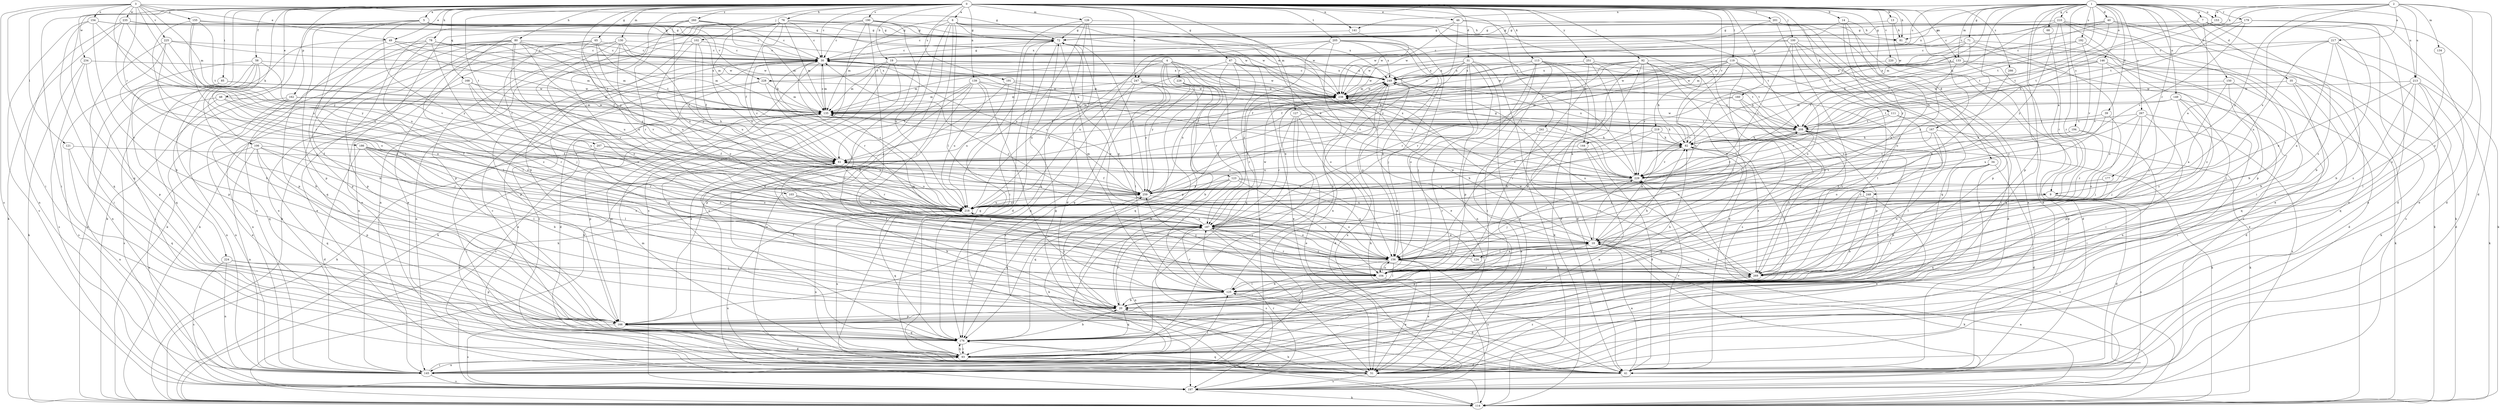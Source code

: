 strict digraph  {
0;
1;
2;
3;
4;
5;
6;
7;
9;
10;
13;
14;
19;
20;
30;
31;
34;
35;
39;
40;
41;
46;
48;
49;
51;
58;
61;
65;
67;
68;
71;
72;
76;
78;
80;
81;
82;
85;
92;
93;
100;
102;
103;
104;
106;
111;
113;
114;
119;
121;
123;
124;
125;
126;
127;
130;
133;
134;
135;
139;
141;
144;
145;
146;
149;
150;
153;
154;
155;
156;
160;
162;
166;
167;
168;
176;
177;
179;
186;
187;
190;
191;
192;
194;
197;
201;
205;
207;
208;
210;
213;
217;
218;
219;
220;
224;
225;
226;
228;
229;
234;
235;
238;
241;
247;
248;
249;
251;
259;
260;
266;
267;
269;
0 -> 5  [label=a];
0 -> 6  [label=a];
0 -> 13  [label=b];
0 -> 14  [label=b];
0 -> 19  [label=b];
0 -> 30  [label=c];
0 -> 31  [label=d];
0 -> 34  [label=d];
0 -> 46  [label=e];
0 -> 48  [label=e];
0 -> 49  [label=e];
0 -> 58  [label=f];
0 -> 65  [label=g];
0 -> 67  [label=g];
0 -> 76  [label=h];
0 -> 78  [label=h];
0 -> 80  [label=h];
0 -> 81  [label=h];
0 -> 85  [label=i];
0 -> 92  [label=i];
0 -> 93  [label=i];
0 -> 100  [label=j];
0 -> 102  [label=j];
0 -> 103  [label=j];
0 -> 106  [label=k];
0 -> 111  [label=k];
0 -> 113  [label=k];
0 -> 119  [label=l];
0 -> 126  [label=m];
0 -> 127  [label=m];
0 -> 130  [label=m];
0 -> 133  [label=m];
0 -> 139  [label=n];
0 -> 141  [label=n];
0 -> 160  [label=p];
0 -> 162  [label=p];
0 -> 167  [label=q];
0 -> 168  [label=q];
0 -> 176  [label=q];
0 -> 190  [label=s];
0 -> 191  [label=s];
0 -> 201  [label=t];
0 -> 205  [label=t];
0 -> 207  [label=t];
0 -> 219  [label=v];
0 -> 220  [label=v];
0 -> 224  [label=v];
0 -> 234  [label=w];
0 -> 241  [label=x];
0 -> 247  [label=x];
0 -> 251  [label=y];
0 -> 259  [label=y];
0 -> 260  [label=z];
0 -> 266  [label=z];
1 -> 7  [label=a];
1 -> 9  [label=a];
1 -> 30  [label=c];
1 -> 35  [label=d];
1 -> 39  [label=d];
1 -> 40  [label=d];
1 -> 61  [label=f];
1 -> 68  [label=g];
1 -> 71  [label=g];
1 -> 133  [label=m];
1 -> 141  [label=n];
1 -> 144  [label=n];
1 -> 146  [label=o];
1 -> 149  [label=o];
1 -> 150  [label=o];
1 -> 153  [label=o];
1 -> 166  [label=p];
1 -> 177  [label=r];
1 -> 179  [label=r];
1 -> 192  [label=s];
1 -> 194  [label=s];
1 -> 208  [label=t];
1 -> 210  [label=u];
1 -> 213  [label=u];
1 -> 247  [label=x];
1 -> 267  [label=z];
2 -> 41  [label=d];
2 -> 81  [label=h];
2 -> 134  [label=m];
2 -> 153  [label=o];
2 -> 208  [label=t];
2 -> 213  [label=u];
2 -> 217  [label=u];
2 -> 248  [label=x];
2 -> 259  [label=y];
2 -> 269  [label=z];
3 -> 49  [label=e];
3 -> 72  [label=g];
3 -> 93  [label=i];
3 -> 121  [label=l];
3 -> 135  [label=m];
3 -> 154  [label=o];
3 -> 155  [label=o];
3 -> 186  [label=r];
3 -> 197  [label=s];
3 -> 218  [label=u];
3 -> 225  [label=v];
3 -> 235  [label=w];
3 -> 259  [label=y];
4 -> 51  [label=e];
4 -> 123  [label=l];
4 -> 135  [label=m];
4 -> 156  [label=o];
4 -> 176  [label=q];
4 -> 187  [label=r];
4 -> 218  [label=u];
4 -> 226  [label=v];
4 -> 228  [label=v];
4 -> 259  [label=y];
5 -> 72  [label=g];
5 -> 104  [label=j];
5 -> 114  [label=k];
5 -> 135  [label=m];
5 -> 166  [label=p];
5 -> 228  [label=v];
5 -> 238  [label=w];
5 -> 259  [label=y];
6 -> 9  [label=a];
6 -> 20  [label=b];
6 -> 72  [label=g];
6 -> 81  [label=h];
6 -> 104  [label=j];
6 -> 124  [label=l];
6 -> 135  [label=m];
6 -> 144  [label=n];
6 -> 176  [label=q];
6 -> 197  [label=s];
6 -> 248  [label=x];
7 -> 9  [label=a];
7 -> 20  [label=b];
7 -> 41  [label=d];
7 -> 72  [label=g];
7 -> 208  [label=t];
7 -> 269  [label=z];
9 -> 41  [label=d];
9 -> 187  [label=r];
9 -> 197  [label=s];
9 -> 218  [label=u];
10 -> 30  [label=c];
10 -> 114  [label=k];
10 -> 124  [label=l];
10 -> 156  [label=o];
10 -> 166  [label=p];
10 -> 197  [label=s];
10 -> 229  [label=v];
10 -> 238  [label=w];
10 -> 269  [label=z];
13 -> 72  [label=g];
13 -> 81  [label=h];
13 -> 238  [label=w];
14 -> 10  [label=a];
14 -> 61  [label=f];
14 -> 81  [label=h];
14 -> 156  [label=o];
14 -> 259  [label=y];
19 -> 51  [label=e];
19 -> 82  [label=h];
19 -> 114  [label=k];
19 -> 135  [label=m];
19 -> 176  [label=q];
19 -> 249  [label=x];
20 -> 61  [label=f];
20 -> 82  [label=h];
20 -> 166  [label=p];
20 -> 176  [label=q];
20 -> 187  [label=r];
20 -> 259  [label=y];
30 -> 72  [label=g];
30 -> 114  [label=k];
30 -> 135  [label=m];
30 -> 145  [label=n];
30 -> 166  [label=p];
30 -> 187  [label=r];
30 -> 229  [label=v];
30 -> 238  [label=w];
30 -> 249  [label=x];
31 -> 41  [label=d];
31 -> 51  [label=e];
31 -> 104  [label=j];
31 -> 135  [label=m];
31 -> 145  [label=n];
31 -> 156  [label=o];
31 -> 218  [label=u];
31 -> 238  [label=w];
31 -> 249  [label=x];
34 -> 20  [label=b];
34 -> 41  [label=d];
34 -> 145  [label=n];
34 -> 156  [label=o];
34 -> 229  [label=v];
35 -> 41  [label=d];
35 -> 51  [label=e];
35 -> 176  [label=q];
35 -> 238  [label=w];
39 -> 104  [label=j];
39 -> 208  [label=t];
39 -> 218  [label=u];
40 -> 30  [label=c];
40 -> 51  [label=e];
40 -> 72  [label=g];
40 -> 114  [label=k];
40 -> 135  [label=m];
40 -> 208  [label=t];
41 -> 10  [label=a];
41 -> 72  [label=g];
41 -> 125  [label=l];
41 -> 135  [label=m];
41 -> 218  [label=u];
41 -> 229  [label=v];
46 -> 51  [label=e];
46 -> 72  [label=g];
46 -> 156  [label=o];
46 -> 238  [label=w];
46 -> 259  [label=y];
48 -> 10  [label=a];
48 -> 135  [label=m];
48 -> 145  [label=n];
48 -> 187  [label=r];
48 -> 197  [label=s];
49 -> 30  [label=c];
49 -> 61  [label=f];
49 -> 114  [label=k];
49 -> 135  [label=m];
49 -> 166  [label=p];
51 -> 30  [label=c];
51 -> 72  [label=g];
51 -> 176  [label=q];
51 -> 197  [label=s];
51 -> 269  [label=z];
58 -> 10  [label=a];
58 -> 20  [label=b];
58 -> 61  [label=f];
58 -> 145  [label=n];
58 -> 166  [label=p];
58 -> 176  [label=q];
58 -> 249  [label=x];
61 -> 30  [label=c];
61 -> 41  [label=d];
61 -> 187  [label=r];
61 -> 218  [label=u];
61 -> 229  [label=v];
65 -> 30  [label=c];
65 -> 104  [label=j];
65 -> 114  [label=k];
65 -> 208  [label=t];
65 -> 218  [label=u];
65 -> 259  [label=y];
67 -> 51  [label=e];
67 -> 145  [label=n];
67 -> 166  [label=p];
67 -> 176  [label=q];
67 -> 218  [label=u];
67 -> 229  [label=v];
67 -> 249  [label=x];
68 -> 187  [label=r];
71 -> 30  [label=c];
71 -> 61  [label=f];
71 -> 135  [label=m];
71 -> 156  [label=o];
71 -> 238  [label=w];
71 -> 269  [label=z];
72 -> 30  [label=c];
72 -> 41  [label=d];
72 -> 93  [label=i];
72 -> 125  [label=l];
72 -> 156  [label=o];
72 -> 259  [label=y];
76 -> 30  [label=c];
76 -> 51  [label=e];
76 -> 61  [label=f];
76 -> 72  [label=g];
76 -> 82  [label=h];
76 -> 135  [label=m];
76 -> 166  [label=p];
76 -> 218  [label=u];
76 -> 238  [label=w];
78 -> 20  [label=b];
78 -> 30  [label=c];
78 -> 125  [label=l];
78 -> 135  [label=m];
78 -> 166  [label=p];
78 -> 238  [label=w];
78 -> 269  [label=z];
80 -> 30  [label=c];
80 -> 114  [label=k];
80 -> 125  [label=l];
80 -> 135  [label=m];
80 -> 145  [label=n];
80 -> 156  [label=o];
80 -> 166  [label=p];
80 -> 176  [label=q];
80 -> 208  [label=t];
80 -> 218  [label=u];
80 -> 259  [label=y];
81 -> 114  [label=k];
82 -> 61  [label=f];
82 -> 125  [label=l];
82 -> 229  [label=v];
82 -> 249  [label=x];
82 -> 269  [label=z];
85 -> 93  [label=i];
85 -> 135  [label=m];
85 -> 197  [label=s];
85 -> 238  [label=w];
92 -> 20  [label=b];
92 -> 41  [label=d];
92 -> 61  [label=f];
92 -> 82  [label=h];
92 -> 156  [label=o];
92 -> 187  [label=r];
92 -> 197  [label=s];
92 -> 229  [label=v];
92 -> 238  [label=w];
92 -> 249  [label=x];
92 -> 269  [label=z];
93 -> 30  [label=c];
93 -> 41  [label=d];
93 -> 51  [label=e];
93 -> 82  [label=h];
93 -> 145  [label=n];
93 -> 176  [label=q];
93 -> 218  [label=u];
100 -> 30  [label=c];
100 -> 93  [label=i];
100 -> 156  [label=o];
100 -> 176  [label=q];
100 -> 197  [label=s];
100 -> 229  [label=v];
100 -> 238  [label=w];
100 -> 269  [label=z];
102 -> 30  [label=c];
102 -> 61  [label=f];
102 -> 145  [label=n];
102 -> 156  [label=o];
102 -> 218  [label=u];
103 -> 10  [label=a];
103 -> 20  [label=b];
103 -> 218  [label=u];
104 -> 51  [label=e];
104 -> 61  [label=f];
104 -> 82  [label=h];
104 -> 156  [label=o];
104 -> 187  [label=r];
104 -> 259  [label=y];
106 -> 61  [label=f];
106 -> 125  [label=l];
106 -> 145  [label=n];
106 -> 166  [label=p];
106 -> 176  [label=q];
106 -> 187  [label=r];
106 -> 197  [label=s];
111 -> 197  [label=s];
111 -> 208  [label=t];
111 -> 229  [label=v];
111 -> 269  [label=z];
113 -> 41  [label=d];
113 -> 61  [label=f];
113 -> 93  [label=i];
113 -> 104  [label=j];
113 -> 114  [label=k];
113 -> 166  [label=p];
113 -> 208  [label=t];
113 -> 249  [label=x];
114 -> 10  [label=a];
114 -> 20  [label=b];
114 -> 218  [label=u];
114 -> 229  [label=v];
119 -> 10  [label=a];
119 -> 41  [label=d];
119 -> 104  [label=j];
119 -> 125  [label=l];
119 -> 187  [label=r];
119 -> 238  [label=w];
119 -> 249  [label=x];
119 -> 259  [label=y];
121 -> 61  [label=f];
121 -> 145  [label=n];
121 -> 176  [label=q];
123 -> 10  [label=a];
123 -> 104  [label=j];
123 -> 114  [label=k];
123 -> 125  [label=l];
123 -> 156  [label=o];
123 -> 176  [label=q];
123 -> 259  [label=y];
124 -> 10  [label=a];
124 -> 135  [label=m];
125 -> 20  [label=b];
125 -> 41  [label=d];
125 -> 187  [label=r];
125 -> 249  [label=x];
126 -> 41  [label=d];
126 -> 72  [label=g];
126 -> 93  [label=i];
126 -> 176  [label=q];
126 -> 208  [label=t];
126 -> 218  [label=u];
127 -> 41  [label=d];
127 -> 51  [label=e];
127 -> 82  [label=h];
127 -> 93  [label=i];
127 -> 187  [label=r];
127 -> 208  [label=t];
130 -> 30  [label=c];
130 -> 51  [label=e];
130 -> 61  [label=f];
130 -> 145  [label=n];
130 -> 187  [label=r];
130 -> 218  [label=u];
130 -> 238  [label=w];
130 -> 269  [label=z];
133 -> 51  [label=e];
133 -> 82  [label=h];
133 -> 114  [label=k];
133 -> 176  [label=q];
133 -> 238  [label=w];
133 -> 249  [label=x];
133 -> 259  [label=y];
134 -> 269  [label=z];
135 -> 30  [label=c];
135 -> 114  [label=k];
135 -> 166  [label=p];
135 -> 197  [label=s];
135 -> 208  [label=t];
135 -> 238  [label=w];
135 -> 249  [label=x];
139 -> 51  [label=e];
139 -> 61  [label=f];
139 -> 125  [label=l];
139 -> 135  [label=m];
139 -> 166  [label=p];
139 -> 218  [label=u];
139 -> 229  [label=v];
139 -> 238  [label=w];
141 -> 30  [label=c];
141 -> 238  [label=w];
144 -> 41  [label=d];
144 -> 61  [label=f];
144 -> 145  [label=n];
145 -> 93  [label=i];
145 -> 125  [label=l];
145 -> 187  [label=r];
145 -> 197  [label=s];
146 -> 20  [label=b];
146 -> 82  [label=h];
146 -> 104  [label=j];
146 -> 229  [label=v];
146 -> 238  [label=w];
146 -> 249  [label=x];
149 -> 41  [label=d];
149 -> 93  [label=i];
149 -> 135  [label=m];
149 -> 145  [label=n];
149 -> 208  [label=t];
149 -> 269  [label=z];
150 -> 10  [label=a];
150 -> 104  [label=j];
150 -> 114  [label=k];
150 -> 238  [label=w];
153 -> 72  [label=g];
153 -> 145  [label=n];
153 -> 208  [label=t];
154 -> 20  [label=b];
154 -> 72  [label=g];
154 -> 176  [label=q];
154 -> 197  [label=s];
154 -> 238  [label=w];
154 -> 259  [label=y];
155 -> 30  [label=c];
155 -> 72  [label=g];
155 -> 104  [label=j];
155 -> 156  [label=o];
155 -> 208  [label=t];
155 -> 218  [label=u];
156 -> 20  [label=b];
156 -> 51  [label=e];
156 -> 72  [label=g];
156 -> 104  [label=j];
156 -> 125  [label=l];
156 -> 197  [label=s];
156 -> 269  [label=z];
160 -> 104  [label=j];
160 -> 135  [label=m];
160 -> 166  [label=p];
160 -> 229  [label=v];
160 -> 269  [label=z];
162 -> 51  [label=e];
162 -> 61  [label=f];
162 -> 82  [label=h];
162 -> 135  [label=m];
162 -> 145  [label=n];
162 -> 176  [label=q];
166 -> 41  [label=d];
166 -> 135  [label=m];
166 -> 176  [label=q];
166 -> 197  [label=s];
167 -> 82  [label=h];
167 -> 114  [label=k];
167 -> 125  [label=l];
167 -> 156  [label=o];
167 -> 229  [label=v];
168 -> 145  [label=n];
168 -> 187  [label=r];
168 -> 218  [label=u];
168 -> 229  [label=v];
168 -> 238  [label=w];
176 -> 20  [label=b];
176 -> 93  [label=i];
176 -> 208  [label=t];
177 -> 156  [label=o];
177 -> 259  [label=y];
179 -> 30  [label=c];
179 -> 41  [label=d];
179 -> 51  [label=e];
179 -> 72  [label=g];
179 -> 82  [label=h];
179 -> 229  [label=v];
186 -> 20  [label=b];
186 -> 41  [label=d];
186 -> 61  [label=f];
186 -> 125  [label=l];
186 -> 156  [label=o];
186 -> 187  [label=r];
186 -> 269  [label=z];
187 -> 10  [label=a];
187 -> 51  [label=e];
187 -> 104  [label=j];
187 -> 145  [label=n];
187 -> 197  [label=s];
187 -> 218  [label=u];
187 -> 238  [label=w];
187 -> 249  [label=x];
187 -> 269  [label=z];
190 -> 20  [label=b];
190 -> 30  [label=c];
190 -> 72  [label=g];
190 -> 104  [label=j];
190 -> 145  [label=n];
190 -> 197  [label=s];
190 -> 218  [label=u];
190 -> 238  [label=w];
190 -> 249  [label=x];
191 -> 114  [label=k];
191 -> 218  [label=u];
191 -> 229  [label=v];
191 -> 238  [label=w];
192 -> 20  [label=b];
192 -> 30  [label=c];
192 -> 208  [label=t];
192 -> 229  [label=v];
194 -> 82  [label=h];
194 -> 93  [label=i];
194 -> 187  [label=r];
194 -> 229  [label=v];
197 -> 114  [label=k];
197 -> 187  [label=r];
197 -> 249  [label=x];
201 -> 41  [label=d];
201 -> 51  [label=e];
201 -> 72  [label=g];
201 -> 104  [label=j];
201 -> 166  [label=p];
201 -> 238  [label=w];
205 -> 30  [label=c];
205 -> 51  [label=e];
205 -> 104  [label=j];
205 -> 145  [label=n];
205 -> 156  [label=o];
205 -> 187  [label=r];
205 -> 218  [label=u];
205 -> 249  [label=x];
207 -> 61  [label=f];
207 -> 93  [label=i];
207 -> 156  [label=o];
207 -> 259  [label=y];
208 -> 82  [label=h];
208 -> 93  [label=i];
208 -> 114  [label=k];
208 -> 156  [label=o];
208 -> 229  [label=v];
208 -> 238  [label=w];
208 -> 259  [label=y];
210 -> 51  [label=e];
210 -> 72  [label=g];
210 -> 82  [label=h];
210 -> 93  [label=i];
210 -> 166  [label=p];
210 -> 187  [label=r];
210 -> 259  [label=y];
213 -> 41  [label=d];
213 -> 114  [label=k];
213 -> 125  [label=l];
213 -> 176  [label=q];
213 -> 218  [label=u];
213 -> 238  [label=w];
213 -> 269  [label=z];
217 -> 10  [label=a];
217 -> 20  [label=b];
217 -> 30  [label=c];
217 -> 114  [label=k];
217 -> 197  [label=s];
217 -> 218  [label=u];
217 -> 249  [label=x];
218 -> 30  [label=c];
218 -> 82  [label=h];
218 -> 156  [label=o];
218 -> 176  [label=q];
218 -> 187  [label=r];
218 -> 208  [label=t];
218 -> 259  [label=y];
219 -> 10  [label=a];
219 -> 82  [label=h];
219 -> 187  [label=r];
219 -> 218  [label=u];
219 -> 269  [label=z];
220 -> 41  [label=d];
220 -> 249  [label=x];
224 -> 104  [label=j];
224 -> 145  [label=n];
224 -> 166  [label=p];
224 -> 197  [label=s];
225 -> 20  [label=b];
225 -> 30  [label=c];
225 -> 93  [label=i];
225 -> 156  [label=o];
225 -> 229  [label=v];
225 -> 249  [label=x];
226 -> 20  [label=b];
226 -> 61  [label=f];
226 -> 176  [label=q];
226 -> 229  [label=v];
226 -> 238  [label=w];
228 -> 41  [label=d];
228 -> 51  [label=e];
228 -> 104  [label=j];
228 -> 135  [label=m];
228 -> 238  [label=w];
229 -> 72  [label=g];
229 -> 104  [label=j];
229 -> 259  [label=y];
234 -> 114  [label=k];
234 -> 166  [label=p];
234 -> 197  [label=s];
234 -> 249  [label=x];
235 -> 72  [label=g];
235 -> 114  [label=k];
235 -> 145  [label=n];
235 -> 187  [label=r];
235 -> 218  [label=u];
235 -> 249  [label=x];
238 -> 135  [label=m];
238 -> 187  [label=r];
238 -> 269  [label=z];
241 -> 51  [label=e];
241 -> 82  [label=h];
241 -> 114  [label=k];
247 -> 125  [label=l];
247 -> 135  [label=m];
247 -> 176  [label=q];
247 -> 197  [label=s];
247 -> 229  [label=v];
247 -> 238  [label=w];
247 -> 259  [label=y];
248 -> 20  [label=b];
248 -> 51  [label=e];
248 -> 218  [label=u];
249 -> 30  [label=c];
249 -> 114  [label=k];
249 -> 156  [label=o];
249 -> 208  [label=t];
249 -> 238  [label=w];
251 -> 10  [label=a];
251 -> 20  [label=b];
251 -> 208  [label=t];
251 -> 229  [label=v];
251 -> 249  [label=x];
259 -> 30  [label=c];
259 -> 61  [label=f];
259 -> 135  [label=m];
259 -> 156  [label=o];
259 -> 176  [label=q];
259 -> 218  [label=u];
259 -> 249  [label=x];
260 -> 30  [label=c];
260 -> 51  [label=e];
260 -> 72  [label=g];
260 -> 114  [label=k];
260 -> 135  [label=m];
260 -> 187  [label=r];
260 -> 218  [label=u];
266 -> 10  [label=a];
267 -> 93  [label=i];
267 -> 104  [label=j];
267 -> 156  [label=o];
267 -> 166  [label=p];
267 -> 208  [label=t];
267 -> 259  [label=y];
269 -> 125  [label=l];
269 -> 238  [label=w];
269 -> 249  [label=x];
}
